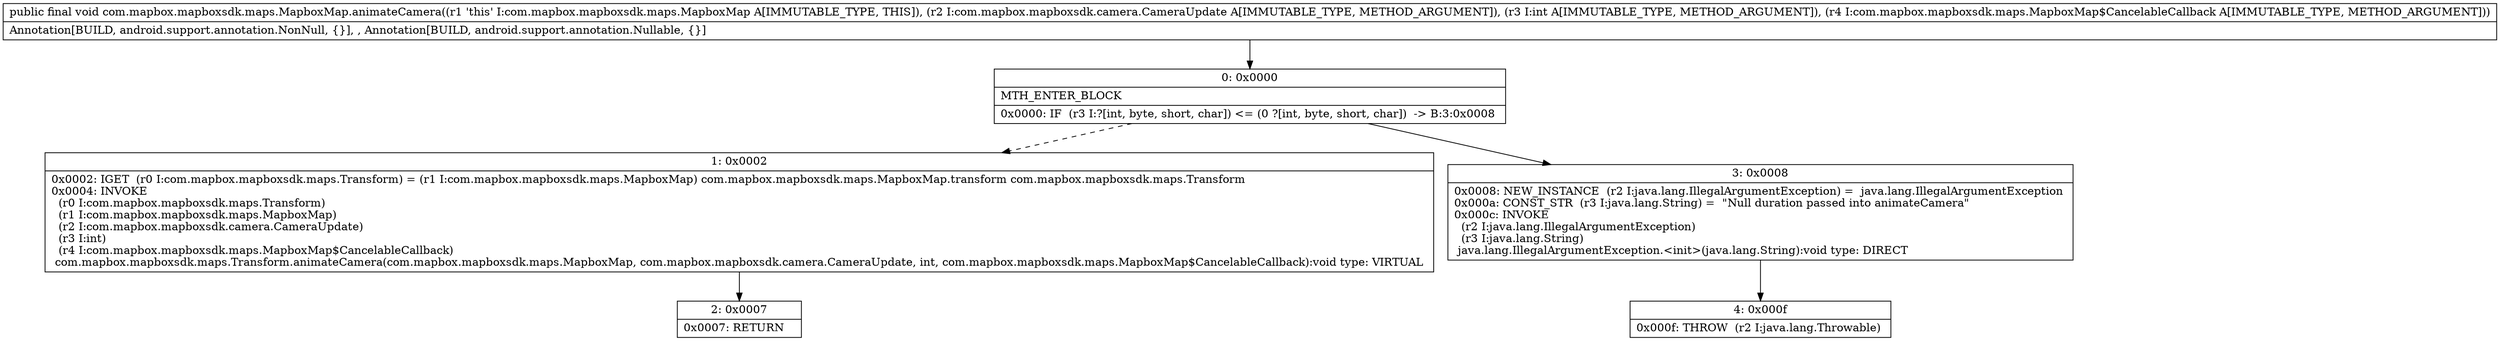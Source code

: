 digraph "CFG forcom.mapbox.mapboxsdk.maps.MapboxMap.animateCamera(Lcom\/mapbox\/mapboxsdk\/camera\/CameraUpdate;ILcom\/mapbox\/mapboxsdk\/maps\/MapboxMap$CancelableCallback;)V" {
Node_0 [shape=record,label="{0\:\ 0x0000|MTH_ENTER_BLOCK\l|0x0000: IF  (r3 I:?[int, byte, short, char]) \<= (0 ?[int, byte, short, char])  \-\> B:3:0x0008 \l}"];
Node_1 [shape=record,label="{1\:\ 0x0002|0x0002: IGET  (r0 I:com.mapbox.mapboxsdk.maps.Transform) = (r1 I:com.mapbox.mapboxsdk.maps.MapboxMap) com.mapbox.mapboxsdk.maps.MapboxMap.transform com.mapbox.mapboxsdk.maps.Transform \l0x0004: INVOKE  \l  (r0 I:com.mapbox.mapboxsdk.maps.Transform)\l  (r1 I:com.mapbox.mapboxsdk.maps.MapboxMap)\l  (r2 I:com.mapbox.mapboxsdk.camera.CameraUpdate)\l  (r3 I:int)\l  (r4 I:com.mapbox.mapboxsdk.maps.MapboxMap$CancelableCallback)\l com.mapbox.mapboxsdk.maps.Transform.animateCamera(com.mapbox.mapboxsdk.maps.MapboxMap, com.mapbox.mapboxsdk.camera.CameraUpdate, int, com.mapbox.mapboxsdk.maps.MapboxMap$CancelableCallback):void type: VIRTUAL \l}"];
Node_2 [shape=record,label="{2\:\ 0x0007|0x0007: RETURN   \l}"];
Node_3 [shape=record,label="{3\:\ 0x0008|0x0008: NEW_INSTANCE  (r2 I:java.lang.IllegalArgumentException) =  java.lang.IllegalArgumentException \l0x000a: CONST_STR  (r3 I:java.lang.String) =  \"Null duration passed into animateCamera\" \l0x000c: INVOKE  \l  (r2 I:java.lang.IllegalArgumentException)\l  (r3 I:java.lang.String)\l java.lang.IllegalArgumentException.\<init\>(java.lang.String):void type: DIRECT \l}"];
Node_4 [shape=record,label="{4\:\ 0x000f|0x000f: THROW  (r2 I:java.lang.Throwable) \l}"];
MethodNode[shape=record,label="{public final void com.mapbox.mapboxsdk.maps.MapboxMap.animateCamera((r1 'this' I:com.mapbox.mapboxsdk.maps.MapboxMap A[IMMUTABLE_TYPE, THIS]), (r2 I:com.mapbox.mapboxsdk.camera.CameraUpdate A[IMMUTABLE_TYPE, METHOD_ARGUMENT]), (r3 I:int A[IMMUTABLE_TYPE, METHOD_ARGUMENT]), (r4 I:com.mapbox.mapboxsdk.maps.MapboxMap$CancelableCallback A[IMMUTABLE_TYPE, METHOD_ARGUMENT]))  | Annotation[BUILD, android.support.annotation.NonNull, \{\}], , Annotation[BUILD, android.support.annotation.Nullable, \{\}]\l}"];
MethodNode -> Node_0;
Node_0 -> Node_1[style=dashed];
Node_0 -> Node_3;
Node_1 -> Node_2;
Node_3 -> Node_4;
}

